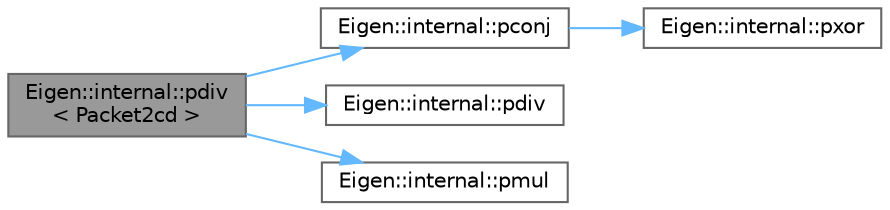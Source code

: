 digraph "Eigen::internal::pdiv&lt; Packet2cd &gt;"
{
 // LATEX_PDF_SIZE
  bgcolor="transparent";
  edge [fontname=Helvetica,fontsize=10,labelfontname=Helvetica,labelfontsize=10];
  node [fontname=Helvetica,fontsize=10,shape=box,height=0.2,width=0.4];
  rankdir="LR";
  Node1 [id="Node000001",label="Eigen::internal::pdiv\l\< Packet2cd \>",height=0.2,width=0.4,color="gray40", fillcolor="grey60", style="filled", fontcolor="black",tooltip=" "];
  Node1 -> Node2 [id="edge5_Node000001_Node000002",color="steelblue1",style="solid",tooltip=" "];
  Node2 [id="Node000002",label="Eigen::internal::pconj",height=0.2,width=0.4,color="grey40", fillcolor="white", style="filled",URL="$namespace_eigen_1_1internal.html#a09d3857508ad226b1c3fb2b8053a9857",tooltip=" "];
  Node2 -> Node3 [id="edge6_Node000002_Node000003",color="steelblue1",style="solid",tooltip=" "];
  Node3 [id="Node000003",label="Eigen::internal::pxor",height=0.2,width=0.4,color="grey40", fillcolor="white", style="filled",URL="$namespace_eigen_1_1internal.html#a55d803cfd28067f796e12df8eb7e4354",tooltip=" "];
  Node1 -> Node4 [id="edge7_Node000001_Node000004",color="steelblue1",style="solid",tooltip=" "];
  Node4 [id="Node000004",label="Eigen::internal::pdiv",height=0.2,width=0.4,color="grey40", fillcolor="white", style="filled",URL="$namespace_eigen_1_1internal.html#a462e918f3381d435028a0decd5485844",tooltip=" "];
  Node1 -> Node5 [id="edge8_Node000001_Node000005",color="steelblue1",style="solid",tooltip=" "];
  Node5 [id="Node000005",label="Eigen::internal::pmul",height=0.2,width=0.4,color="grey40", fillcolor="white", style="filled",URL="$namespace_eigen_1_1internal.html#a776f5f4b514ecaed2a98db928b8f745f",tooltip=" "];
}
